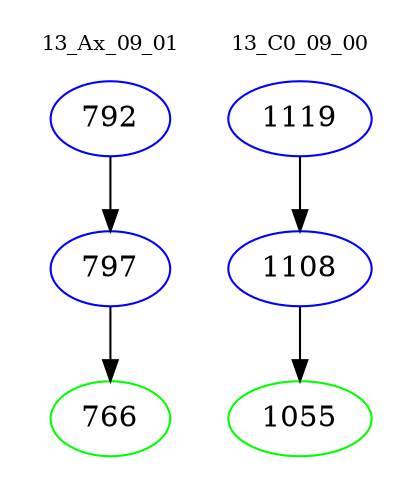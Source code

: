 digraph{
subgraph cluster_0 {
color = white
label = "13_Ax_09_01";
fontsize=10;
T0_792 [label="792", color="blue"]
T0_792 -> T0_797 [color="black"]
T0_797 [label="797", color="blue"]
T0_797 -> T0_766 [color="black"]
T0_766 [label="766", color="green"]
}
subgraph cluster_1 {
color = white
label = "13_C0_09_00";
fontsize=10;
T1_1119 [label="1119", color="blue"]
T1_1119 -> T1_1108 [color="black"]
T1_1108 [label="1108", color="blue"]
T1_1108 -> T1_1055 [color="black"]
T1_1055 [label="1055", color="green"]
}
}
